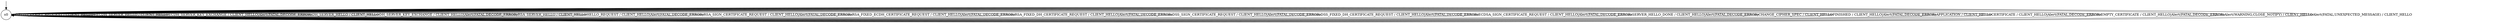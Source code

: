 digraph g {

	s0 [shape="circle" label="s0"];
	s0 -> s0 [label="HELLO_VERIFY_REQUEST / CLIENT_HELLO+"];
	s0 -> s0 [label="ECDH_SERVER_HELLO / CLIENT_HELLO"];
	s0 -> s0 [label="ECDH_SERVER_KEY_EXCHANGE / CLIENT_HELLO|Alert(FATAL,DECODE_ERROR)"];
	s0 -> s0 [label="DH_SERVER_HELLO / CLIENT_HELLO"];
	s0 -> s0 [label="DH_SERVER_KEY_EXCHANGE / CLIENT_HELLO|Alert(FATAL,DECODE_ERROR)"];
	s0 -> s0 [label="RSA_SERVER_HELLO / CLIENT_HELLO"];
	s0 -> s0 [label="HELLO_REQUEST / CLIENT_HELLO|Alert(FATAL,DECODE_ERROR)"];
	s0 -> s0 [label="RSA_SIGN_CERTIFICATE_REQUEST / CLIENT_HELLO|Alert(FATAL,DECODE_ERROR)"];
	s0 -> s0 [label="RSA_FIXED_ECDH_CERTIFICATE_REQUEST / CLIENT_HELLO|Alert(FATAL,DECODE_ERROR)"];
	s0 -> s0 [label="RSA_FIXED_DH_CERTIFICATE_REQUEST / CLIENT_HELLO|Alert(FATAL,DECODE_ERROR)"];
	s0 -> s0 [label="DSS_SIGN_CERTIFICATE_REQUEST / CLIENT_HELLO|Alert(FATAL,DECODE_ERROR)"];
	s0 -> s0 [label="DSS_FIXED_DH_CERTIFICATE_REQUEST / CLIENT_HELLO|Alert(FATAL,DECODE_ERROR)"];
	s0 -> s0 [label="ECDSA_SIGN_CERTIFICATE_REQUEST / CLIENT_HELLO|Alert(FATAL,DECODE_ERROR)"];
	s0 -> s0 [label="SERVER_HELLO_DONE / CLIENT_HELLO|Alert(FATAL,DECODE_ERROR)"];
	s0 -> s0 [label="CHANGE_CIPHER_SPEC / CLIENT_HELLO"];
	s0 -> s0 [label="FINISHED / CLIENT_HELLO|Alert(FATAL,DECODE_ERROR)"];
	s0 -> s0 [label="APPLICATION / CLIENT_HELLO"];
	s0 -> s0 [label="CERTIFICATE / CLIENT_HELLO|Alert(FATAL,DECODE_ERROR)"];
	s0 -> s0 [label="EMPTY_CERTIFICATE / CLIENT_HELLO|Alert(FATAL,DECODE_ERROR)"];
	s0 -> s0 [label="Alert(WARNING,CLOSE_NOTIFY) / CLIENT_HELLO"];
	s0 -> s0 [label="Alert(FATAL,UNEXPECTED_MESSAGE) / CLIENT_HELLO"];

__start0 [label="" shape="none" width="0" height="0"];
__start0 -> s0;

}
